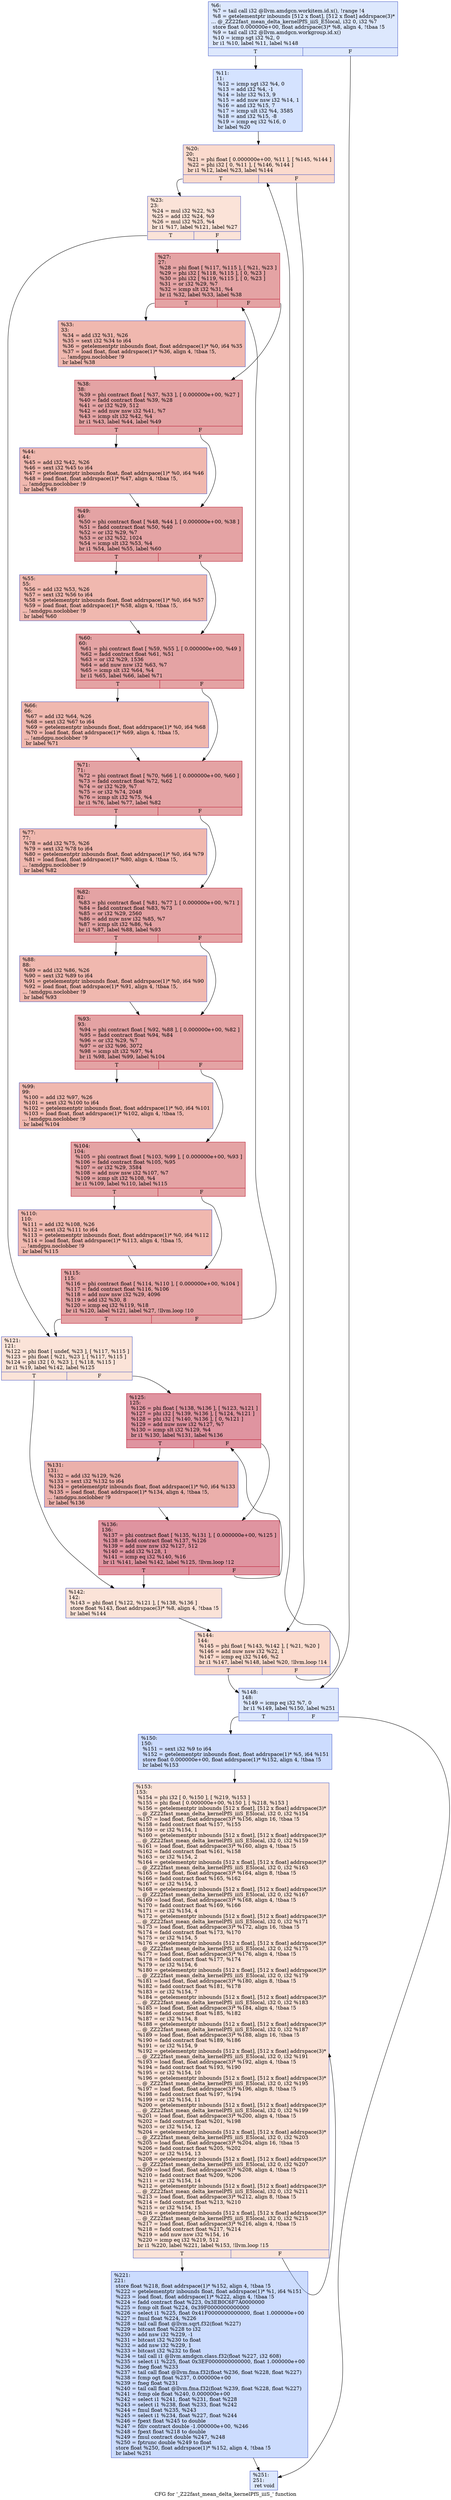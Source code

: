 digraph "CFG for '_Z22fast_mean_delta_kernelPfS_iiiS_' function" {
	label="CFG for '_Z22fast_mean_delta_kernelPfS_iiiS_' function";

	Node0x5442fd0 [shape=record,color="#3d50c3ff", style=filled, fillcolor="#b2ccfb70",label="{%6:\l  %7 = tail call i32 @llvm.amdgcn.workitem.id.x(), !range !4\l  %8 = getelementptr inbounds [512 x float], [512 x float] addrspace(3)*\l... @_ZZ22fast_mean_delta_kernelPfS_iiiS_E5local, i32 0, i32 %7\l  store float 0.000000e+00, float addrspace(3)* %8, align 4, !tbaa !5\l  %9 = tail call i32 @llvm.amdgcn.workgroup.id.x()\l  %10 = icmp sgt i32 %2, 0\l  br i1 %10, label %11, label %148\l|{<s0>T|<s1>F}}"];
	Node0x5442fd0:s0 -> Node0x5445330;
	Node0x5442fd0:s1 -> Node0x54453c0;
	Node0x5445330 [shape=record,color="#3d50c3ff", style=filled, fillcolor="#a1c0ff70",label="{%11:\l11:                                               \l  %12 = icmp sgt i32 %4, 0\l  %13 = add i32 %4, -1\l  %14 = lshr i32 %13, 9\l  %15 = add nuw nsw i32 %14, 1\l  %16 = and i32 %15, 7\l  %17 = icmp ult i32 %4, 3585\l  %18 = and i32 %15, -8\l  %19 = icmp eq i32 %16, 0\l  br label %20\l}"];
	Node0x5445330 -> Node0x5445b50;
	Node0x5445b50 [shape=record,color="#3d50c3ff", style=filled, fillcolor="#f7ac8e70",label="{%20:\l20:                                               \l  %21 = phi float [ 0.000000e+00, %11 ], [ %145, %144 ]\l  %22 = phi i32 [ 0, %11 ], [ %146, %144 ]\l  br i1 %12, label %23, label %144\l|{<s0>T|<s1>F}}"];
	Node0x5445b50:s0 -> Node0x5445e70;
	Node0x5445b50:s1 -> Node0x5445c10;
	Node0x5445e70 [shape=record,color="#3d50c3ff", style=filled, fillcolor="#f6bfa670",label="{%23:\l23:                                               \l  %24 = mul i32 %22, %3\l  %25 = add i32 %24, %9\l  %26 = mul i32 %25, %4\l  br i1 %17, label %121, label %27\l|{<s0>T|<s1>F}}"];
	Node0x5445e70:s0 -> Node0x5446160;
	Node0x5445e70:s1 -> Node0x54461b0;
	Node0x54461b0 [shape=record,color="#b70d28ff", style=filled, fillcolor="#c32e3170",label="{%27:\l27:                                               \l  %28 = phi float [ %117, %115 ], [ %21, %23 ]\l  %29 = phi i32 [ %118, %115 ], [ 0, %23 ]\l  %30 = phi i32 [ %119, %115 ], [ 0, %23 ]\l  %31 = or i32 %29, %7\l  %32 = icmp slt i32 %31, %4\l  br i1 %32, label %33, label %38\l|{<s0>T|<s1>F}}"];
	Node0x54461b0:s0 -> Node0x5445890;
	Node0x54461b0:s1 -> Node0x5445920;
	Node0x5445890 [shape=record,color="#3d50c3ff", style=filled, fillcolor="#dc5d4a70",label="{%33:\l33:                                               \l  %34 = add i32 %31, %26\l  %35 = sext i32 %34 to i64\l  %36 = getelementptr inbounds float, float addrspace(1)* %0, i64 %35\l  %37 = load float, float addrspace(1)* %36, align 4, !tbaa !5,\l... !amdgpu.noclobber !9\l  br label %38\l}"];
	Node0x5445890 -> Node0x5445920;
	Node0x5445920 [shape=record,color="#b70d28ff", style=filled, fillcolor="#c32e3170",label="{%38:\l38:                                               \l  %39 = phi contract float [ %37, %33 ], [ 0.000000e+00, %27 ]\l  %40 = fadd contract float %39, %28\l  %41 = or i32 %29, 512\l  %42 = add nuw nsw i32 %41, %7\l  %43 = icmp slt i32 %42, %4\l  br i1 %43, label %44, label %49\l|{<s0>T|<s1>F}}"];
	Node0x5445920:s0 -> Node0x54477f0;
	Node0x5445920:s1 -> Node0x5447840;
	Node0x54477f0 [shape=record,color="#3d50c3ff", style=filled, fillcolor="#dc5d4a70",label="{%44:\l44:                                               \l  %45 = add i32 %42, %26\l  %46 = sext i32 %45 to i64\l  %47 = getelementptr inbounds float, float addrspace(1)* %0, i64 %46\l  %48 = load float, float addrspace(1)* %47, align 4, !tbaa !5,\l... !amdgpu.noclobber !9\l  br label %49\l}"];
	Node0x54477f0 -> Node0x5447840;
	Node0x5447840 [shape=record,color="#b70d28ff", style=filled, fillcolor="#c32e3170",label="{%49:\l49:                                               \l  %50 = phi contract float [ %48, %44 ], [ 0.000000e+00, %38 ]\l  %51 = fadd contract float %50, %40\l  %52 = or i32 %29, %7\l  %53 = or i32 %52, 1024\l  %54 = icmp slt i32 %53, %4\l  br i1 %54, label %55, label %60\l|{<s0>T|<s1>F}}"];
	Node0x5447840:s0 -> Node0x5448530;
	Node0x5447840:s1 -> Node0x5448580;
	Node0x5448530 [shape=record,color="#3d50c3ff", style=filled, fillcolor="#dc5d4a70",label="{%55:\l55:                                               \l  %56 = add i32 %53, %26\l  %57 = sext i32 %56 to i64\l  %58 = getelementptr inbounds float, float addrspace(1)* %0, i64 %57\l  %59 = load float, float addrspace(1)* %58, align 4, !tbaa !5,\l... !amdgpu.noclobber !9\l  br label %60\l}"];
	Node0x5448530 -> Node0x5448580;
	Node0x5448580 [shape=record,color="#b70d28ff", style=filled, fillcolor="#c32e3170",label="{%60:\l60:                                               \l  %61 = phi contract float [ %59, %55 ], [ 0.000000e+00, %49 ]\l  %62 = fadd contract float %61, %51\l  %63 = or i32 %29, 1536\l  %64 = add nuw nsw i32 %63, %7\l  %65 = icmp slt i32 %64, %4\l  br i1 %65, label %66, label %71\l|{<s0>T|<s1>F}}"];
	Node0x5448580:s0 -> Node0x5446850;
	Node0x5448580:s1 -> Node0x54468a0;
	Node0x5446850 [shape=record,color="#3d50c3ff", style=filled, fillcolor="#dc5d4a70",label="{%66:\l66:                                               \l  %67 = add i32 %64, %26\l  %68 = sext i32 %67 to i64\l  %69 = getelementptr inbounds float, float addrspace(1)* %0, i64 %68\l  %70 = load float, float addrspace(1)* %69, align 4, !tbaa !5,\l... !amdgpu.noclobber !9\l  br label %71\l}"];
	Node0x5446850 -> Node0x54468a0;
	Node0x54468a0 [shape=record,color="#b70d28ff", style=filled, fillcolor="#c32e3170",label="{%71:\l71:                                               \l  %72 = phi contract float [ %70, %66 ], [ 0.000000e+00, %60 ]\l  %73 = fadd contract float %72, %62\l  %74 = or i32 %29, %7\l  %75 = or i32 %74, 2048\l  %76 = icmp slt i32 %75, %4\l  br i1 %76, label %77, label %82\l|{<s0>T|<s1>F}}"];
	Node0x54468a0:s0 -> Node0x54495a0;
	Node0x54468a0:s1 -> Node0x54495f0;
	Node0x54495a0 [shape=record,color="#3d50c3ff", style=filled, fillcolor="#dc5d4a70",label="{%77:\l77:                                               \l  %78 = add i32 %75, %26\l  %79 = sext i32 %78 to i64\l  %80 = getelementptr inbounds float, float addrspace(1)* %0, i64 %79\l  %81 = load float, float addrspace(1)* %80, align 4, !tbaa !5,\l... !amdgpu.noclobber !9\l  br label %82\l}"];
	Node0x54495a0 -> Node0x54495f0;
	Node0x54495f0 [shape=record,color="#b70d28ff", style=filled, fillcolor="#c32e3170",label="{%82:\l82:                                               \l  %83 = phi contract float [ %81, %77 ], [ 0.000000e+00, %71 ]\l  %84 = fadd contract float %83, %73\l  %85 = or i32 %29, 2560\l  %86 = add nuw nsw i32 %85, %7\l  %87 = icmp slt i32 %86, %4\l  br i1 %87, label %88, label %93\l|{<s0>T|<s1>F}}"];
	Node0x54495f0:s0 -> Node0x5449cd0;
	Node0x54495f0:s1 -> Node0x5449d20;
	Node0x5449cd0 [shape=record,color="#3d50c3ff", style=filled, fillcolor="#dc5d4a70",label="{%88:\l88:                                               \l  %89 = add i32 %86, %26\l  %90 = sext i32 %89 to i64\l  %91 = getelementptr inbounds float, float addrspace(1)* %0, i64 %90\l  %92 = load float, float addrspace(1)* %91, align 4, !tbaa !5,\l... !amdgpu.noclobber !9\l  br label %93\l}"];
	Node0x5449cd0 -> Node0x5449d20;
	Node0x5449d20 [shape=record,color="#b70d28ff", style=filled, fillcolor="#c32e3170",label="{%93:\l93:                                               \l  %94 = phi contract float [ %92, %88 ], [ 0.000000e+00, %82 ]\l  %95 = fadd contract float %94, %84\l  %96 = or i32 %29, %7\l  %97 = or i32 %96, 3072\l  %98 = icmp slt i32 %97, %4\l  br i1 %98, label %99, label %104\l|{<s0>T|<s1>F}}"];
	Node0x5449d20:s0 -> Node0x544a400;
	Node0x5449d20:s1 -> Node0x544a450;
	Node0x544a400 [shape=record,color="#3d50c3ff", style=filled, fillcolor="#dc5d4a70",label="{%99:\l99:                                               \l  %100 = add i32 %97, %26\l  %101 = sext i32 %100 to i64\l  %102 = getelementptr inbounds float, float addrspace(1)* %0, i64 %101\l  %103 = load float, float addrspace(1)* %102, align 4, !tbaa !5,\l... !amdgpu.noclobber !9\l  br label %104\l}"];
	Node0x544a400 -> Node0x544a450;
	Node0x544a450 [shape=record,color="#b70d28ff", style=filled, fillcolor="#c32e3170",label="{%104:\l104:                                              \l  %105 = phi contract float [ %103, %99 ], [ 0.000000e+00, %93 ]\l  %106 = fadd contract float %105, %95\l  %107 = or i32 %29, 3584\l  %108 = add nuw nsw i32 %107, %7\l  %109 = icmp slt i32 %108, %4\l  br i1 %109, label %110, label %115\l|{<s0>T|<s1>F}}"];
	Node0x544a450:s0 -> Node0x544ab30;
	Node0x544a450:s1 -> Node0x5446320;
	Node0x544ab30 [shape=record,color="#3d50c3ff", style=filled, fillcolor="#dc5d4a70",label="{%110:\l110:                                              \l  %111 = add i32 %108, %26\l  %112 = sext i32 %111 to i64\l  %113 = getelementptr inbounds float, float addrspace(1)* %0, i64 %112\l  %114 = load float, float addrspace(1)* %113, align 4, !tbaa !5,\l... !amdgpu.noclobber !9\l  br label %115\l}"];
	Node0x544ab30 -> Node0x5446320;
	Node0x5446320 [shape=record,color="#b70d28ff", style=filled, fillcolor="#c32e3170",label="{%115:\l115:                                              \l  %116 = phi contract float [ %114, %110 ], [ 0.000000e+00, %104 ]\l  %117 = fadd contract float %116, %106\l  %118 = add nuw nsw i32 %29, 4096\l  %119 = add i32 %30, 8\l  %120 = icmp eq i32 %119, %18\l  br i1 %120, label %121, label %27, !llvm.loop !10\l|{<s0>T|<s1>F}}"];
	Node0x5446320:s0 -> Node0x5446160;
	Node0x5446320:s1 -> Node0x54461b0;
	Node0x5446160 [shape=record,color="#3d50c3ff", style=filled, fillcolor="#f6bfa670",label="{%121:\l121:                                              \l  %122 = phi float [ undef, %23 ], [ %117, %115 ]\l  %123 = phi float [ %21, %23 ], [ %117, %115 ]\l  %124 = phi i32 [ 0, %23 ], [ %118, %115 ]\l  br i1 %19, label %142, label %125\l|{<s0>T|<s1>F}}"];
	Node0x5446160:s0 -> Node0x544b510;
	Node0x5446160:s1 -> Node0x544b560;
	Node0x544b560 [shape=record,color="#b70d28ff", style=filled, fillcolor="#b70d2870",label="{%125:\l125:                                              \l  %126 = phi float [ %138, %136 ], [ %123, %121 ]\l  %127 = phi i32 [ %139, %136 ], [ %124, %121 ]\l  %128 = phi i32 [ %140, %136 ], [ 0, %121 ]\l  %129 = add nuw nsw i32 %127, %7\l  %130 = icmp slt i32 %129, %4\l  br i1 %130, label %131, label %136\l|{<s0>T|<s1>F}}"];
	Node0x544b560:s0 -> Node0x5448cf0;
	Node0x544b560:s1 -> Node0x544b660;
	Node0x5448cf0 [shape=record,color="#3d50c3ff", style=filled, fillcolor="#d24b4070",label="{%131:\l131:                                              \l  %132 = add i32 %129, %26\l  %133 = sext i32 %132 to i64\l  %134 = getelementptr inbounds float, float addrspace(1)* %0, i64 %133\l  %135 = load float, float addrspace(1)* %134, align 4, !tbaa !5,\l... !amdgpu.noclobber !9\l  br label %136\l}"];
	Node0x5448cf0 -> Node0x544b660;
	Node0x544b660 [shape=record,color="#b70d28ff", style=filled, fillcolor="#b70d2870",label="{%136:\l136:                                              \l  %137 = phi contract float [ %135, %131 ], [ 0.000000e+00, %125 ]\l  %138 = fadd contract float %137, %126\l  %139 = add nuw nsw i32 %127, 512\l  %140 = add i32 %128, 1\l  %141 = icmp eq i32 %140, %16\l  br i1 %141, label %142, label %125, !llvm.loop !12\l|{<s0>T|<s1>F}}"];
	Node0x544b660:s0 -> Node0x544b510;
	Node0x544b660:s1 -> Node0x544b560;
	Node0x544b510 [shape=record,color="#3d50c3ff", style=filled, fillcolor="#f6bfa670",label="{%142:\l142:                                              \l  %143 = phi float [ %122, %121 ], [ %138, %136 ]\l  store float %143, float addrspace(3)* %8, align 4, !tbaa !5\l  br label %144\l}"];
	Node0x544b510 -> Node0x5445c10;
	Node0x5445c10 [shape=record,color="#3d50c3ff", style=filled, fillcolor="#f7ac8e70",label="{%144:\l144:                                              \l  %145 = phi float [ %143, %142 ], [ %21, %20 ]\l  %146 = add nuw nsw i32 %22, 1\l  %147 = icmp eq i32 %146, %2\l  br i1 %147, label %148, label %20, !llvm.loop !14\l|{<s0>T|<s1>F}}"];
	Node0x5445c10:s0 -> Node0x54453c0;
	Node0x5445c10:s1 -> Node0x5445b50;
	Node0x54453c0 [shape=record,color="#3d50c3ff", style=filled, fillcolor="#b2ccfb70",label="{%148:\l148:                                              \l  %149 = icmp eq i32 %7, 0\l  br i1 %149, label %150, label %251\l|{<s0>T|<s1>F}}"];
	Node0x54453c0:s0 -> Node0x544cc30;
	Node0x54453c0:s1 -> Node0x544cc80;
	Node0x544cc30 [shape=record,color="#3d50c3ff", style=filled, fillcolor="#8caffe70",label="{%150:\l150:                                              \l  %151 = sext i32 %9 to i64\l  %152 = getelementptr inbounds float, float addrspace(1)* %5, i64 %151\l  store float 0.000000e+00, float addrspace(1)* %152, align 4, !tbaa !5\l  br label %153\l}"];
	Node0x544cc30 -> Node0x544cf20;
	Node0x544cf20 [shape=record,color="#3d50c3ff", style=filled, fillcolor="#f6bfa670",label="{%153:\l153:                                              \l  %154 = phi i32 [ 0, %150 ], [ %219, %153 ]\l  %155 = phi float [ 0.000000e+00, %150 ], [ %218, %153 ]\l  %156 = getelementptr inbounds [512 x float], [512 x float] addrspace(3)*\l... @_ZZ22fast_mean_delta_kernelPfS_iiiS_E5local, i32 0, i32 %154\l  %157 = load float, float addrspace(3)* %156, align 16, !tbaa !5\l  %158 = fadd contract float %157, %155\l  %159 = or i32 %154, 1\l  %160 = getelementptr inbounds [512 x float], [512 x float] addrspace(3)*\l... @_ZZ22fast_mean_delta_kernelPfS_iiiS_E5local, i32 0, i32 %159\l  %161 = load float, float addrspace(3)* %160, align 4, !tbaa !5\l  %162 = fadd contract float %161, %158\l  %163 = or i32 %154, 2\l  %164 = getelementptr inbounds [512 x float], [512 x float] addrspace(3)*\l... @_ZZ22fast_mean_delta_kernelPfS_iiiS_E5local, i32 0, i32 %163\l  %165 = load float, float addrspace(3)* %164, align 8, !tbaa !5\l  %166 = fadd contract float %165, %162\l  %167 = or i32 %154, 3\l  %168 = getelementptr inbounds [512 x float], [512 x float] addrspace(3)*\l... @_ZZ22fast_mean_delta_kernelPfS_iiiS_E5local, i32 0, i32 %167\l  %169 = load float, float addrspace(3)* %168, align 4, !tbaa !5\l  %170 = fadd contract float %169, %166\l  %171 = or i32 %154, 4\l  %172 = getelementptr inbounds [512 x float], [512 x float] addrspace(3)*\l... @_ZZ22fast_mean_delta_kernelPfS_iiiS_E5local, i32 0, i32 %171\l  %173 = load float, float addrspace(3)* %172, align 16, !tbaa !5\l  %174 = fadd contract float %173, %170\l  %175 = or i32 %154, 5\l  %176 = getelementptr inbounds [512 x float], [512 x float] addrspace(3)*\l... @_ZZ22fast_mean_delta_kernelPfS_iiiS_E5local, i32 0, i32 %175\l  %177 = load float, float addrspace(3)* %176, align 4, !tbaa !5\l  %178 = fadd contract float %177, %174\l  %179 = or i32 %154, 6\l  %180 = getelementptr inbounds [512 x float], [512 x float] addrspace(3)*\l... @_ZZ22fast_mean_delta_kernelPfS_iiiS_E5local, i32 0, i32 %179\l  %181 = load float, float addrspace(3)* %180, align 8, !tbaa !5\l  %182 = fadd contract float %181, %178\l  %183 = or i32 %154, 7\l  %184 = getelementptr inbounds [512 x float], [512 x float] addrspace(3)*\l... @_ZZ22fast_mean_delta_kernelPfS_iiiS_E5local, i32 0, i32 %183\l  %185 = load float, float addrspace(3)* %184, align 4, !tbaa !5\l  %186 = fadd contract float %185, %182\l  %187 = or i32 %154, 8\l  %188 = getelementptr inbounds [512 x float], [512 x float] addrspace(3)*\l... @_ZZ22fast_mean_delta_kernelPfS_iiiS_E5local, i32 0, i32 %187\l  %189 = load float, float addrspace(3)* %188, align 16, !tbaa !5\l  %190 = fadd contract float %189, %186\l  %191 = or i32 %154, 9\l  %192 = getelementptr inbounds [512 x float], [512 x float] addrspace(3)*\l... @_ZZ22fast_mean_delta_kernelPfS_iiiS_E5local, i32 0, i32 %191\l  %193 = load float, float addrspace(3)* %192, align 4, !tbaa !5\l  %194 = fadd contract float %193, %190\l  %195 = or i32 %154, 10\l  %196 = getelementptr inbounds [512 x float], [512 x float] addrspace(3)*\l... @_ZZ22fast_mean_delta_kernelPfS_iiiS_E5local, i32 0, i32 %195\l  %197 = load float, float addrspace(3)* %196, align 8, !tbaa !5\l  %198 = fadd contract float %197, %194\l  %199 = or i32 %154, 11\l  %200 = getelementptr inbounds [512 x float], [512 x float] addrspace(3)*\l... @_ZZ22fast_mean_delta_kernelPfS_iiiS_E5local, i32 0, i32 %199\l  %201 = load float, float addrspace(3)* %200, align 4, !tbaa !5\l  %202 = fadd contract float %201, %198\l  %203 = or i32 %154, 12\l  %204 = getelementptr inbounds [512 x float], [512 x float] addrspace(3)*\l... @_ZZ22fast_mean_delta_kernelPfS_iiiS_E5local, i32 0, i32 %203\l  %205 = load float, float addrspace(3)* %204, align 16, !tbaa !5\l  %206 = fadd contract float %205, %202\l  %207 = or i32 %154, 13\l  %208 = getelementptr inbounds [512 x float], [512 x float] addrspace(3)*\l... @_ZZ22fast_mean_delta_kernelPfS_iiiS_E5local, i32 0, i32 %207\l  %209 = load float, float addrspace(3)* %208, align 4, !tbaa !5\l  %210 = fadd contract float %209, %206\l  %211 = or i32 %154, 14\l  %212 = getelementptr inbounds [512 x float], [512 x float] addrspace(3)*\l... @_ZZ22fast_mean_delta_kernelPfS_iiiS_E5local, i32 0, i32 %211\l  %213 = load float, float addrspace(3)* %212, align 8, !tbaa !5\l  %214 = fadd contract float %213, %210\l  %215 = or i32 %154, 15\l  %216 = getelementptr inbounds [512 x float], [512 x float] addrspace(3)*\l... @_ZZ22fast_mean_delta_kernelPfS_iiiS_E5local, i32 0, i32 %215\l  %217 = load float, float addrspace(3)* %216, align 4, !tbaa !5\l  %218 = fadd contract float %217, %214\l  %219 = add nuw nsw i32 %154, 16\l  %220 = icmp eq i32 %219, 512\l  br i1 %220, label %221, label %153, !llvm.loop !15\l|{<s0>T|<s1>F}}"];
	Node0x544cf20:s0 -> Node0x544d190;
	Node0x544cf20:s1 -> Node0x544cf20;
	Node0x544d190 [shape=record,color="#3d50c3ff", style=filled, fillcolor="#8caffe70",label="{%221:\l221:                                              \l  store float %218, float addrspace(1)* %152, align 4, !tbaa !5\l  %222 = getelementptr inbounds float, float addrspace(1)* %1, i64 %151\l  %223 = load float, float addrspace(1)* %222, align 4, !tbaa !5\l  %224 = fadd contract float %223, 0x3EB0C6F7A0000000\l  %225 = fcmp olt float %224, 0x39F0000000000000\l  %226 = select i1 %225, float 0x41F0000000000000, float 1.000000e+00\l  %227 = fmul float %224, %226\l  %228 = tail call float @llvm.sqrt.f32(float %227)\l  %229 = bitcast float %228 to i32\l  %230 = add nsw i32 %229, -1\l  %231 = bitcast i32 %230 to float\l  %232 = add nsw i32 %229, 1\l  %233 = bitcast i32 %232 to float\l  %234 = tail call i1 @llvm.amdgcn.class.f32(float %227, i32 608)\l  %235 = select i1 %225, float 0x3EF0000000000000, float 1.000000e+00\l  %236 = fneg float %233\l  %237 = tail call float @llvm.fma.f32(float %236, float %228, float %227)\l  %238 = fcmp ogt float %237, 0.000000e+00\l  %239 = fneg float %231\l  %240 = tail call float @llvm.fma.f32(float %239, float %228, float %227)\l  %241 = fcmp ole float %240, 0.000000e+00\l  %242 = select i1 %241, float %231, float %228\l  %243 = select i1 %238, float %233, float %242\l  %244 = fmul float %235, %243\l  %245 = select i1 %234, float %227, float %244\l  %246 = fpext float %245 to double\l  %247 = fdiv contract double -1.000000e+00, %246\l  %248 = fpext float %218 to double\l  %249 = fmul contract double %247, %248\l  %250 = fptrunc double %249 to float\l  store float %250, float addrspace(1)* %152, align 4, !tbaa !5\l  br label %251\l}"];
	Node0x544d190 -> Node0x544cc80;
	Node0x544cc80 [shape=record,color="#3d50c3ff", style=filled, fillcolor="#b2ccfb70",label="{%251:\l251:                                              \l  ret void\l}"];
}
